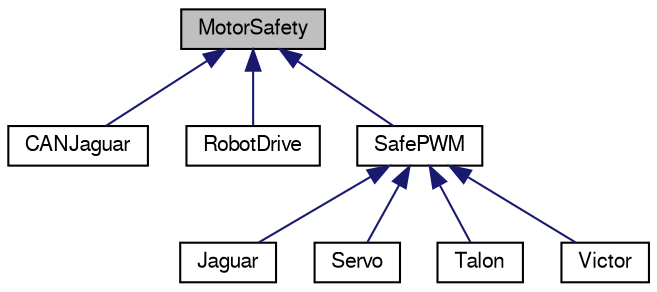 digraph "MotorSafety"
{
  bgcolor="transparent";
  edge [fontname="FreeSans",fontsize="10",labelfontname="FreeSans",labelfontsize="10"];
  node [fontname="FreeSans",fontsize="10",shape=record];
  Node1 [label="MotorSafety",height=0.2,width=0.4,color="black", fillcolor="grey75", style="filled" fontcolor="black"];
  Node1 -> Node2 [dir="back",color="midnightblue",fontsize="10",style="solid",fontname="FreeSans"];
  Node2 [label="CANJaguar",height=0.2,width=0.4,color="black",URL="$class_c_a_n_jaguar.html"];
  Node1 -> Node3 [dir="back",color="midnightblue",fontsize="10",style="solid",fontname="FreeSans"];
  Node3 [label="RobotDrive",height=0.2,width=0.4,color="black",URL="$class_robot_drive.html"];
  Node1 -> Node4 [dir="back",color="midnightblue",fontsize="10",style="solid",fontname="FreeSans"];
  Node4 [label="SafePWM",height=0.2,width=0.4,color="black",URL="$class_safe_p_w_m.html"];
  Node4 -> Node5 [dir="back",color="midnightblue",fontsize="10",style="solid",fontname="FreeSans"];
  Node5 [label="Jaguar",height=0.2,width=0.4,color="black",URL="$class_jaguar.html"];
  Node4 -> Node6 [dir="back",color="midnightblue",fontsize="10",style="solid",fontname="FreeSans"];
  Node6 [label="Servo",height=0.2,width=0.4,color="black",URL="$class_servo.html"];
  Node4 -> Node7 [dir="back",color="midnightblue",fontsize="10",style="solid",fontname="FreeSans"];
  Node7 [label="Talon",height=0.2,width=0.4,color="black",URL="$class_talon.html"];
  Node4 -> Node8 [dir="back",color="midnightblue",fontsize="10",style="solid",fontname="FreeSans"];
  Node8 [label="Victor",height=0.2,width=0.4,color="black",URL="$class_victor.html"];
}
